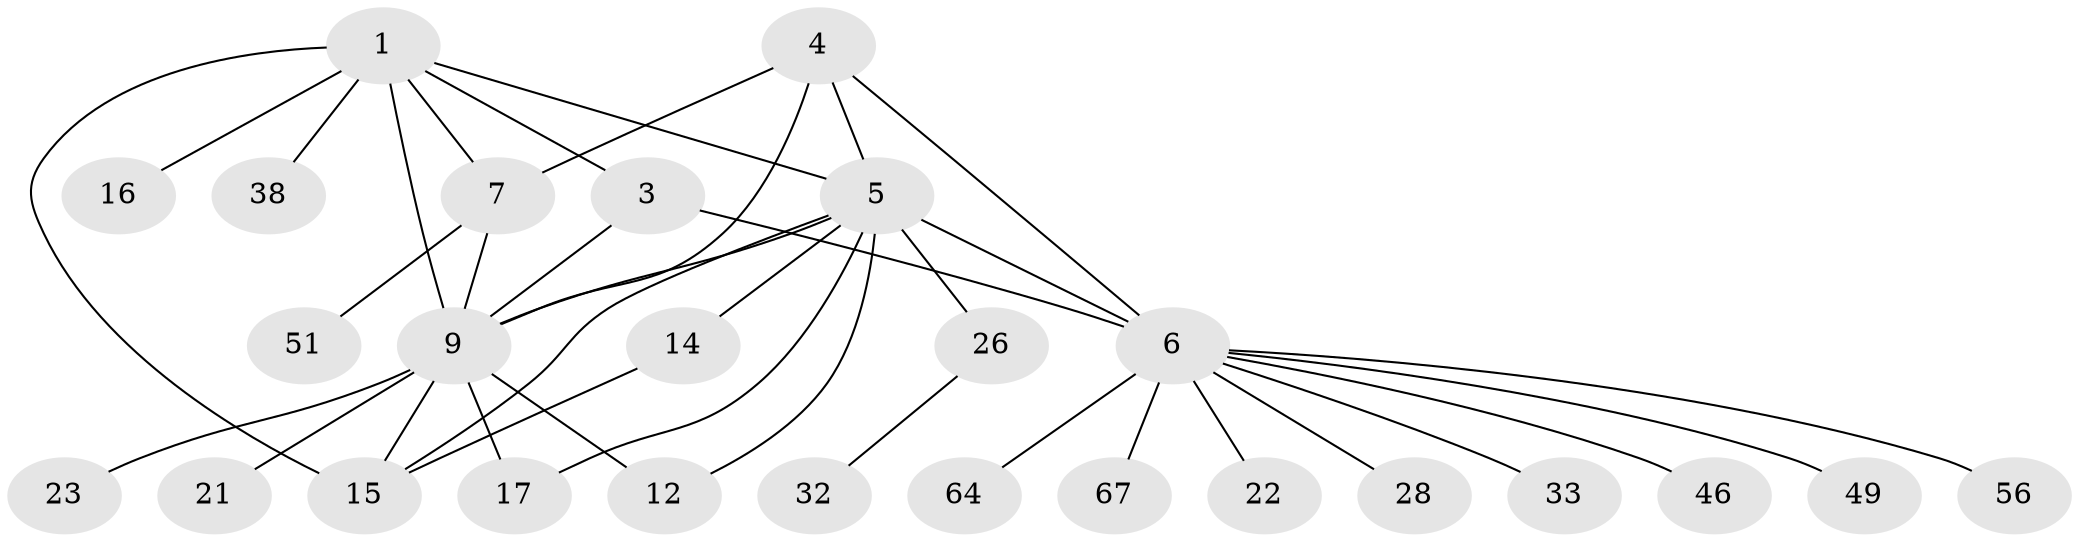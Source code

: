 // original degree distribution, {8: 0.029850746268656716, 4: 0.08955223880597014, 5: 0.014925373134328358, 13: 0.014925373134328358, 6: 0.014925373134328358, 7: 0.04477611940298507, 10: 0.014925373134328358, 3: 0.05970149253731343, 2: 0.13432835820895522, 1: 0.582089552238806}
// Generated by graph-tools (version 1.1) at 2025/19/03/04/25 18:19:49]
// undirected, 26 vertices, 37 edges
graph export_dot {
graph [start="1"]
  node [color=gray90,style=filled];
  1 [super="+2+8+34+40"];
  3;
  4 [super="+65"];
  5 [super="+13"];
  6 [super="+19"];
  7;
  9 [super="+24+50+57+10"];
  12 [super="+29"];
  14 [super="+25"];
  15 [super="+20+37+39"];
  16 [super="+43"];
  17 [super="+30+18"];
  21;
  22;
  23;
  26 [super="+58"];
  28;
  32 [super="+35"];
  33;
  38;
  46;
  49;
  51 [super="+63"];
  56;
  64;
  67;
  1 -- 3 [weight=2];
  1 -- 15;
  1 -- 38;
  1 -- 16;
  1 -- 5;
  1 -- 9 [weight=2];
  1 -- 7;
  3 -- 6;
  3 -- 9;
  4 -- 5;
  4 -- 6;
  4 -- 7;
  4 -- 9;
  5 -- 6 [weight=2];
  5 -- 17;
  5 -- 9;
  5 -- 26;
  5 -- 12;
  5 -- 14;
  5 -- 15;
  6 -- 22;
  6 -- 28;
  6 -- 33;
  6 -- 46;
  6 -- 49;
  6 -- 56;
  6 -- 64;
  6 -- 67;
  7 -- 9;
  7 -- 51;
  9 -- 21;
  9 -- 17;
  9 -- 23;
  9 -- 12 [weight=2];
  9 -- 15;
  14 -- 15;
  26 -- 32;
}
